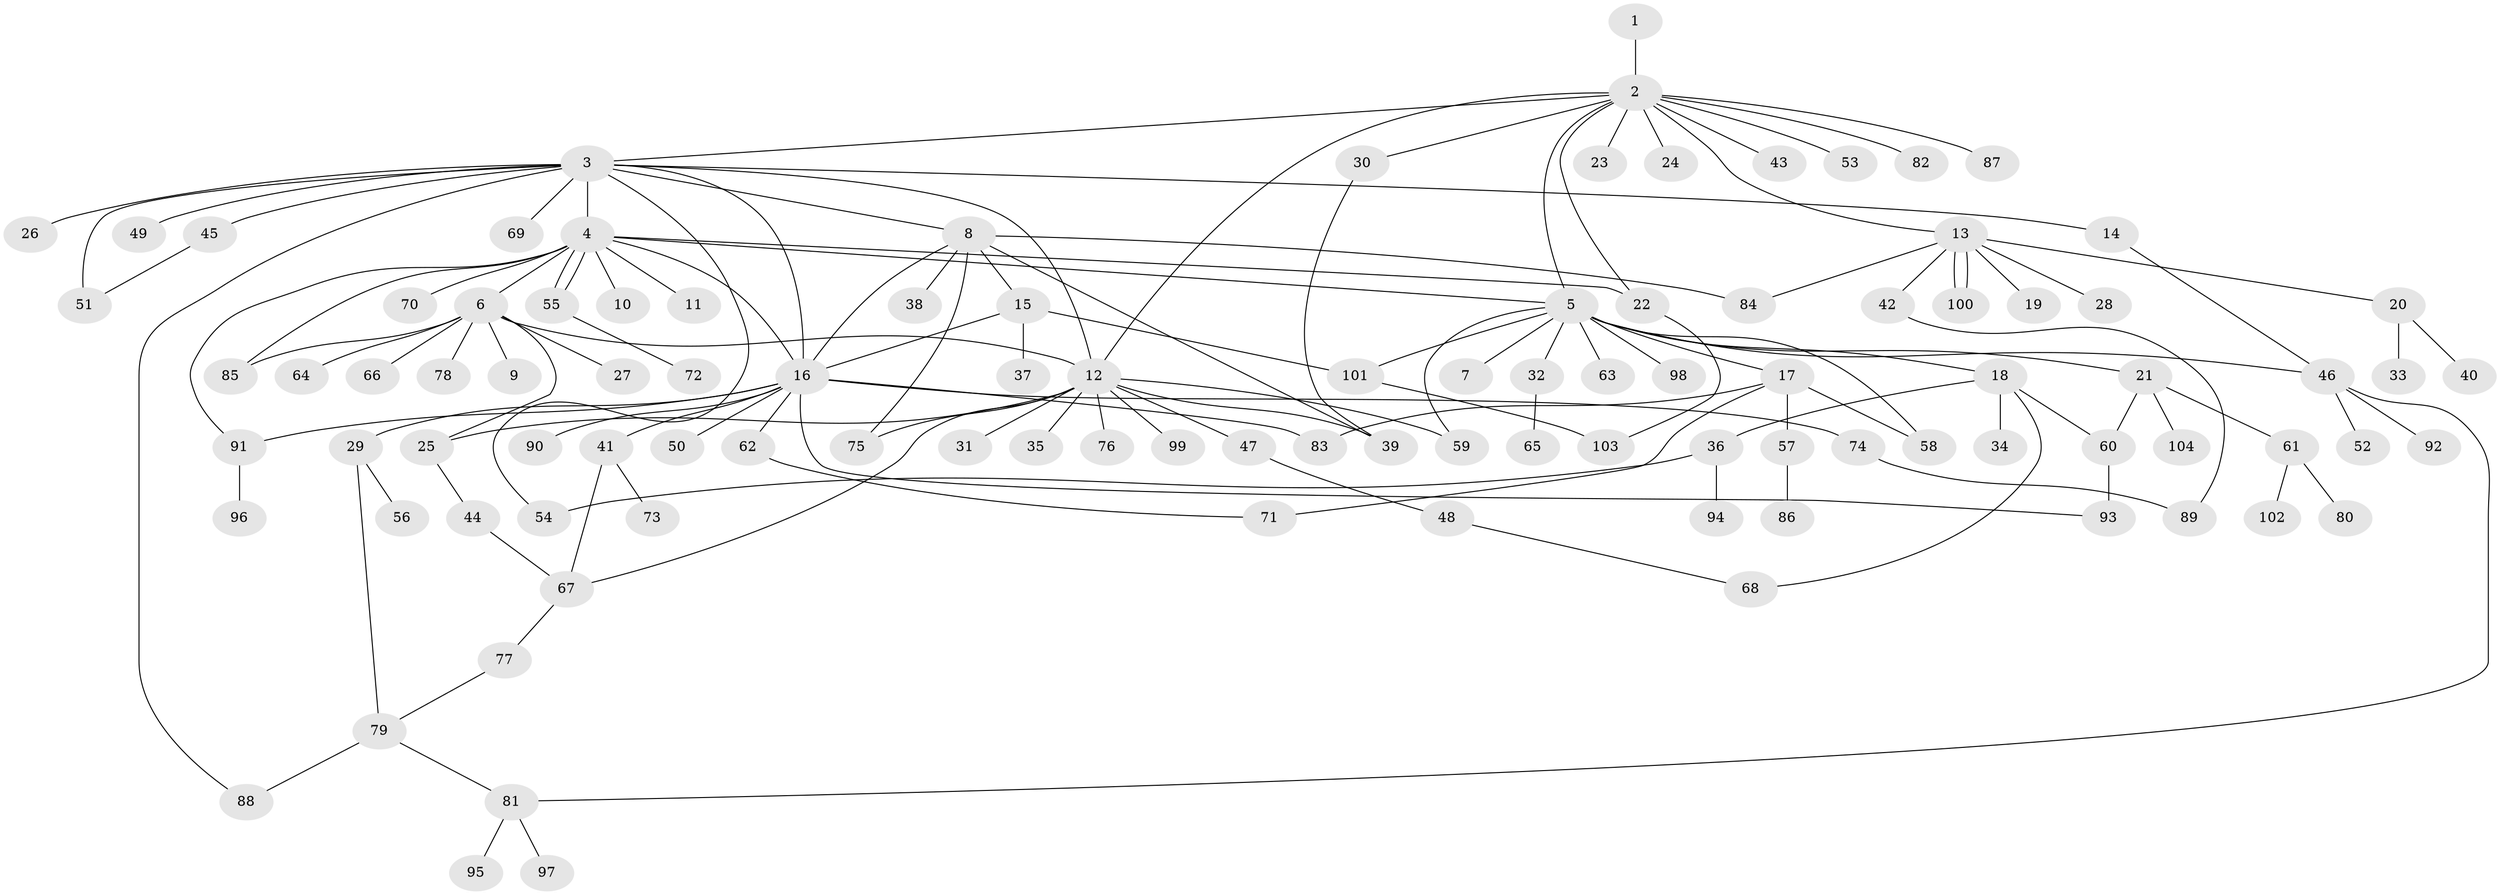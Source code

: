 // coarse degree distribution, {1: 0.4675324675324675, 13: 0.012987012987012988, 12: 0.03896103896103896, 11: 0.012987012987012988, 14: 0.012987012987012988, 8: 0.012987012987012988, 6: 0.012987012987012988, 7: 0.012987012987012988, 2: 0.24675324675324675, 5: 0.025974025974025976, 4: 0.05194805194805195, 3: 0.09090909090909091}
// Generated by graph-tools (version 1.1) at 2025/23/03/03/25 07:23:51]
// undirected, 104 vertices, 137 edges
graph export_dot {
graph [start="1"]
  node [color=gray90,style=filled];
  1;
  2;
  3;
  4;
  5;
  6;
  7;
  8;
  9;
  10;
  11;
  12;
  13;
  14;
  15;
  16;
  17;
  18;
  19;
  20;
  21;
  22;
  23;
  24;
  25;
  26;
  27;
  28;
  29;
  30;
  31;
  32;
  33;
  34;
  35;
  36;
  37;
  38;
  39;
  40;
  41;
  42;
  43;
  44;
  45;
  46;
  47;
  48;
  49;
  50;
  51;
  52;
  53;
  54;
  55;
  56;
  57;
  58;
  59;
  60;
  61;
  62;
  63;
  64;
  65;
  66;
  67;
  68;
  69;
  70;
  71;
  72;
  73;
  74;
  75;
  76;
  77;
  78;
  79;
  80;
  81;
  82;
  83;
  84;
  85;
  86;
  87;
  88;
  89;
  90;
  91;
  92;
  93;
  94;
  95;
  96;
  97;
  98;
  99;
  100;
  101;
  102;
  103;
  104;
  1 -- 2;
  2 -- 3;
  2 -- 5;
  2 -- 12;
  2 -- 13;
  2 -- 22;
  2 -- 23;
  2 -- 24;
  2 -- 30;
  2 -- 43;
  2 -- 53;
  2 -- 82;
  2 -- 87;
  3 -- 4;
  3 -- 8;
  3 -- 12;
  3 -- 14;
  3 -- 16;
  3 -- 26;
  3 -- 45;
  3 -- 49;
  3 -- 51;
  3 -- 54;
  3 -- 69;
  3 -- 88;
  4 -- 5;
  4 -- 6;
  4 -- 10;
  4 -- 11;
  4 -- 16;
  4 -- 22;
  4 -- 55;
  4 -- 55;
  4 -- 70;
  4 -- 85;
  4 -- 91;
  5 -- 7;
  5 -- 17;
  5 -- 18;
  5 -- 21;
  5 -- 32;
  5 -- 46;
  5 -- 58;
  5 -- 59;
  5 -- 63;
  5 -- 98;
  5 -- 101;
  6 -- 9;
  6 -- 12;
  6 -- 25;
  6 -- 27;
  6 -- 64;
  6 -- 66;
  6 -- 78;
  6 -- 85;
  8 -- 15;
  8 -- 16;
  8 -- 38;
  8 -- 39;
  8 -- 75;
  8 -- 84;
  12 -- 25;
  12 -- 31;
  12 -- 35;
  12 -- 39;
  12 -- 47;
  12 -- 59;
  12 -- 67;
  12 -- 75;
  12 -- 76;
  12 -- 99;
  13 -- 19;
  13 -- 20;
  13 -- 28;
  13 -- 42;
  13 -- 84;
  13 -- 100;
  13 -- 100;
  14 -- 46;
  15 -- 16;
  15 -- 37;
  15 -- 101;
  16 -- 29;
  16 -- 41;
  16 -- 50;
  16 -- 62;
  16 -- 74;
  16 -- 83;
  16 -- 90;
  16 -- 91;
  16 -- 93;
  17 -- 57;
  17 -- 58;
  17 -- 71;
  17 -- 83;
  18 -- 34;
  18 -- 36;
  18 -- 60;
  18 -- 68;
  20 -- 33;
  20 -- 40;
  21 -- 60;
  21 -- 61;
  21 -- 104;
  22 -- 103;
  25 -- 44;
  29 -- 56;
  29 -- 79;
  30 -- 39;
  32 -- 65;
  36 -- 54;
  36 -- 94;
  41 -- 67;
  41 -- 73;
  42 -- 89;
  44 -- 67;
  45 -- 51;
  46 -- 52;
  46 -- 81;
  46 -- 92;
  47 -- 48;
  48 -- 68;
  55 -- 72;
  57 -- 86;
  60 -- 93;
  61 -- 80;
  61 -- 102;
  62 -- 71;
  67 -- 77;
  74 -- 89;
  77 -- 79;
  79 -- 81;
  79 -- 88;
  81 -- 95;
  81 -- 97;
  91 -- 96;
  101 -- 103;
}
